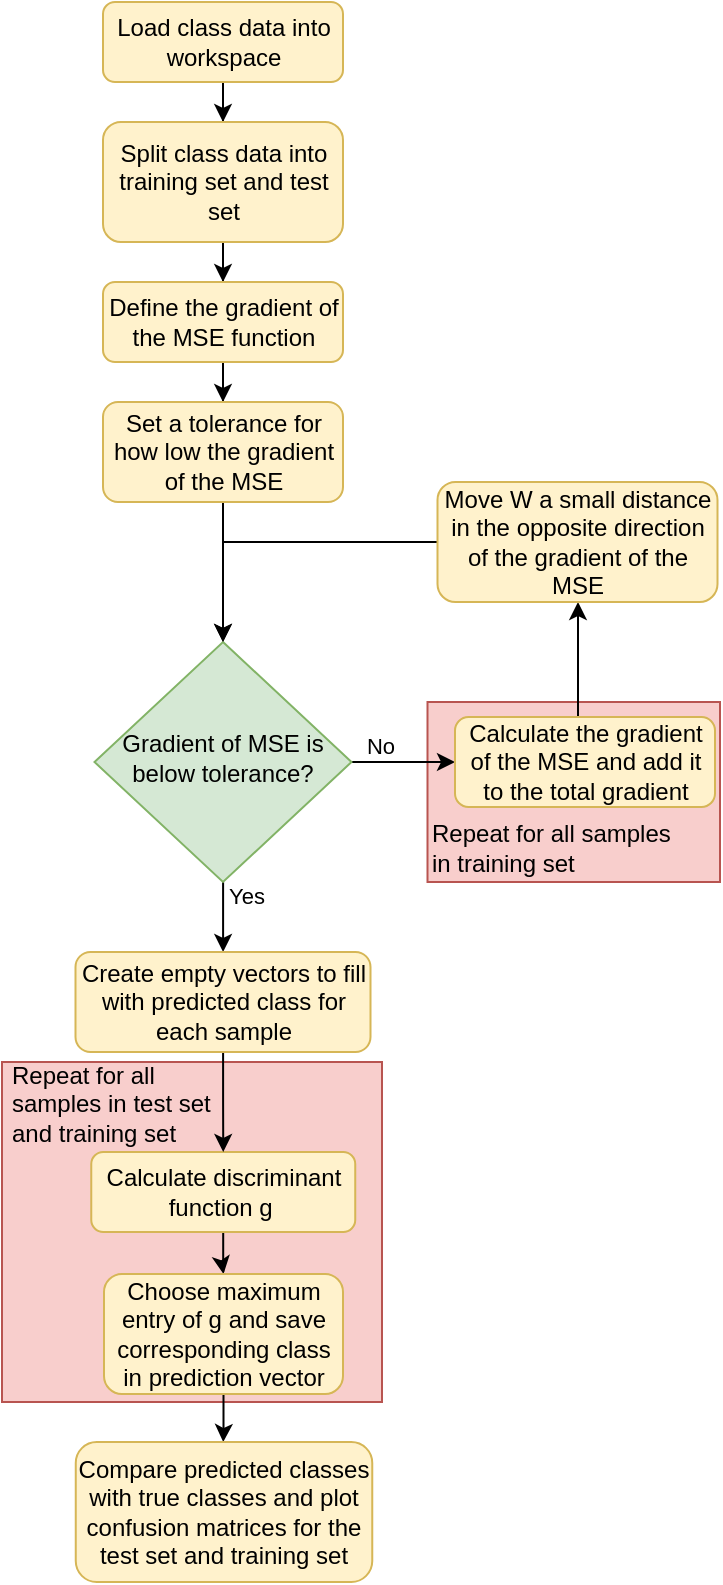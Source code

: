 <mxfile version="12.9.13" type="device"><diagram id="C5RBs43oDa-KdzZeNtuy" name="Page-1"><mxGraphModel dx="2031" dy="1189" grid="1" gridSize="10" guides="1" tooltips="1" connect="1" arrows="1" fold="1" page="1" pageScale="1" pageWidth="827" pageHeight="1169" math="0" shadow="0"><root><mxCell id="WIyWlLk6GJQsqaUBKTNV-0"/><mxCell id="WIyWlLk6GJQsqaUBKTNV-1" parent="WIyWlLk6GJQsqaUBKTNV-0"/><mxCell id="A9Zo3yORv-FePXQi9IEH-36" value="" style="rounded=0;whiteSpace=wrap;html=1;fillColor=#f8cecc;strokeColor=#b85450;" parent="WIyWlLk6GJQsqaUBKTNV-1" vertex="1"><mxGeometry x="111" y="590" width="190" height="170" as="geometry"/></mxCell><mxCell id="A9Zo3yORv-FePXQi9IEH-14" value="" style="rounded=0;whiteSpace=wrap;html=1;fillColor=#f8cecc;strokeColor=#b85450;" parent="WIyWlLk6GJQsqaUBKTNV-1" vertex="1"><mxGeometry x="323.75" y="410" width="146.25" height="90" as="geometry"/></mxCell><mxCell id="A9Zo3yORv-FePXQi9IEH-2" value="" style="edgeStyle=orthogonalEdgeStyle;rounded=0;orthogonalLoop=1;jettySize=auto;html=1;" parent="WIyWlLk6GJQsqaUBKTNV-1" source="WIyWlLk6GJQsqaUBKTNV-3" target="WIyWlLk6GJQsqaUBKTNV-7" edge="1"><mxGeometry relative="1" as="geometry"/></mxCell><mxCell id="WIyWlLk6GJQsqaUBKTNV-3" value="Load class data into workspace" style="rounded=1;whiteSpace=wrap;html=1;fontSize=12;glass=0;strokeWidth=1;shadow=0;fillColor=#fff2cc;strokeColor=#d6b656;" parent="WIyWlLk6GJQsqaUBKTNV-1" vertex="1"><mxGeometry x="161.5" y="60" width="120" height="40" as="geometry"/></mxCell><mxCell id="A9Zo3yORv-FePXQi9IEH-40" style="edgeStyle=orthogonalEdgeStyle;rounded=0;orthogonalLoop=1;jettySize=auto;html=1;entryX=0.5;entryY=0;entryDx=0;entryDy=0;" parent="WIyWlLk6GJQsqaUBKTNV-1" source="WIyWlLk6GJQsqaUBKTNV-7" target="WIyWlLk6GJQsqaUBKTNV-12" edge="1"><mxGeometry relative="1" as="geometry"/></mxCell><mxCell id="WIyWlLk6GJQsqaUBKTNV-7" value="Split class data into training set and test set" style="rounded=1;whiteSpace=wrap;html=1;fontSize=12;glass=0;strokeWidth=1;shadow=0;fillColor=#fff2cc;strokeColor=#d6b656;" parent="WIyWlLk6GJQsqaUBKTNV-1" vertex="1"><mxGeometry x="161.5" y="120" width="120" height="60" as="geometry"/></mxCell><mxCell id="A9Zo3yORv-FePXQi9IEH-32" style="edgeStyle=orthogonalEdgeStyle;rounded=0;orthogonalLoop=1;jettySize=auto;html=1;entryX=0.5;entryY=0;entryDx=0;entryDy=0;" parent="WIyWlLk6GJQsqaUBKTNV-1" source="WIyWlLk6GJQsqaUBKTNV-11" target="A9Zo3yORv-FePXQi9IEH-26" edge="1"><mxGeometry relative="1" as="geometry"/></mxCell><mxCell id="WIyWlLk6GJQsqaUBKTNV-11" value="Calculate discriminant function g&amp;nbsp;" style="rounded=1;whiteSpace=wrap;html=1;fontSize=12;glass=0;strokeWidth=1;shadow=0;fillColor=#fff2cc;strokeColor=#d6b656;" parent="WIyWlLk6GJQsqaUBKTNV-1" vertex="1"><mxGeometry x="155.63" y="635" width="131.99" height="40" as="geometry"/></mxCell><mxCell id="A9Zo3yORv-FePXQi9IEH-5" value="" style="edgeStyle=orthogonalEdgeStyle;rounded=0;orthogonalLoop=1;jettySize=auto;html=1;" parent="WIyWlLk6GJQsqaUBKTNV-1" source="WIyWlLk6GJQsqaUBKTNV-12" target="A9Zo3yORv-FePXQi9IEH-4" edge="1"><mxGeometry relative="1" as="geometry"/></mxCell><mxCell id="WIyWlLk6GJQsqaUBKTNV-12" value="Define the gradient of the MSE function" style="rounded=1;whiteSpace=wrap;html=1;fontSize=12;glass=0;strokeWidth=1;shadow=0;fillColor=#fff2cc;strokeColor=#d6b656;" parent="WIyWlLk6GJQsqaUBKTNV-1" vertex="1"><mxGeometry x="161.5" y="200" width="120" height="40" as="geometry"/></mxCell><mxCell id="BkN6PPLH_KM47cGmYp3M-5" style="edgeStyle=orthogonalEdgeStyle;rounded=0;orthogonalLoop=1;jettySize=auto;html=1;entryX=0.5;entryY=0;entryDx=0;entryDy=0;" edge="1" parent="WIyWlLk6GJQsqaUBKTNV-1" source="A9Zo3yORv-FePXQi9IEH-4" target="A9Zo3yORv-FePXQi9IEH-6"><mxGeometry relative="1" as="geometry"/></mxCell><mxCell id="A9Zo3yORv-FePXQi9IEH-4" value="Set a tolerance for how low the gradient of the MSE" style="rounded=1;whiteSpace=wrap;html=1;fontSize=12;glass=0;strokeWidth=1;shadow=0;fillColor=#fff2cc;strokeColor=#d6b656;" parent="WIyWlLk6GJQsqaUBKTNV-1" vertex="1"><mxGeometry x="161.5" y="260" width="120" height="50" as="geometry"/></mxCell><mxCell id="A9Zo3yORv-FePXQi9IEH-19" style="edgeStyle=orthogonalEdgeStyle;rounded=0;orthogonalLoop=1;jettySize=auto;html=1;entryX=0;entryY=0.5;entryDx=0;entryDy=0;" parent="WIyWlLk6GJQsqaUBKTNV-1" source="A9Zo3yORv-FePXQi9IEH-6" target="A9Zo3yORv-FePXQi9IEH-10" edge="1"><mxGeometry relative="1" as="geometry"/></mxCell><mxCell id="A9Zo3yORv-FePXQi9IEH-20" value="No" style="edgeLabel;html=1;align=center;verticalAlign=middle;resizable=0;points=[];labelBackgroundColor=none;" parent="A9Zo3yORv-FePXQi9IEH-19" vertex="1" connectable="0"><mxGeometry x="-0.796" y="1" relative="1" as="geometry"><mxPoint x="8.22" y="-7" as="offset"/></mxGeometry></mxCell><mxCell id="A9Zo3yORv-FePXQi9IEH-28" value="" style="edgeStyle=orthogonalEdgeStyle;rounded=0;orthogonalLoop=1;jettySize=auto;html=1;" parent="WIyWlLk6GJQsqaUBKTNV-1" source="A9Zo3yORv-FePXQi9IEH-6" target="A9Zo3yORv-FePXQi9IEH-27" edge="1"><mxGeometry relative="1" as="geometry"/></mxCell><mxCell id="A9Zo3yORv-FePXQi9IEH-29" value="Yes" style="edgeLabel;html=1;align=center;verticalAlign=middle;resizable=0;points=[];labelBackgroundColor=none;" parent="A9Zo3yORv-FePXQi9IEH-28" vertex="1" connectable="0"><mxGeometry x="-0.761" y="1" relative="1" as="geometry"><mxPoint x="10.5" y="0.95" as="offset"/></mxGeometry></mxCell><mxCell id="A9Zo3yORv-FePXQi9IEH-6" value="Gradient of MSE is below tolerance?" style="rhombus;whiteSpace=wrap;html=1;shadow=0;fontFamily=Helvetica;fontSize=12;align=center;strokeWidth=1;spacing=6;spacingTop=-4;fillColor=#d5e8d4;strokeColor=#82b366;" parent="WIyWlLk6GJQsqaUBKTNV-1" vertex="1"><mxGeometry x="157.25" y="380" width="128.5" height="120" as="geometry"/></mxCell><mxCell id="A9Zo3yORv-FePXQi9IEH-23" value="" style="edgeStyle=orthogonalEdgeStyle;rounded=0;orthogonalLoop=1;jettySize=auto;html=1;" parent="WIyWlLk6GJQsqaUBKTNV-1" source="A9Zo3yORv-FePXQi9IEH-10" target="A9Zo3yORv-FePXQi9IEH-15" edge="1"><mxGeometry relative="1" as="geometry"><Array as="points"><mxPoint x="399" y="380"/><mxPoint x="399" y="380"/></Array></mxGeometry></mxCell><mxCell id="A9Zo3yORv-FePXQi9IEH-10" value="Calculate the gradient of the MSE and add it to the total gradient" style="rounded=1;whiteSpace=wrap;html=1;fontSize=12;glass=0;strokeWidth=1;shadow=0;fillColor=#fff2cc;strokeColor=#d6b656;" parent="WIyWlLk6GJQsqaUBKTNV-1" vertex="1"><mxGeometry x="337.5" y="417.5" width="130" height="45" as="geometry"/></mxCell><mxCell id="BkN6PPLH_KM47cGmYp3M-1" style="edgeStyle=orthogonalEdgeStyle;rounded=0;orthogonalLoop=1;jettySize=auto;html=1;exitX=0;exitY=0.5;exitDx=0;exitDy=0;entryX=0.5;entryY=0;entryDx=0;entryDy=0;" edge="1" parent="WIyWlLk6GJQsqaUBKTNV-1" source="A9Zo3yORv-FePXQi9IEH-15" target="A9Zo3yORv-FePXQi9IEH-6"><mxGeometry relative="1" as="geometry"><Array as="points"><mxPoint x="222" y="330"/></Array></mxGeometry></mxCell><mxCell id="A9Zo3yORv-FePXQi9IEH-15" value="Move W a small distance in the opposite direction of the gradient of the MSE" style="rounded=1;whiteSpace=wrap;html=1;fontSize=12;glass=0;strokeWidth=1;shadow=0;fillColor=#fff2cc;strokeColor=#d6b656;" parent="WIyWlLk6GJQsqaUBKTNV-1" vertex="1"><mxGeometry x="328.75" y="300" width="140" height="60" as="geometry"/></mxCell><mxCell id="A9Zo3yORv-FePXQi9IEH-18" value="Repeat for all samples in training set&amp;nbsp;" style="text;html=1;strokeColor=none;fillColor=none;align=left;verticalAlign=middle;whiteSpace=wrap;rounded=0;" parent="WIyWlLk6GJQsqaUBKTNV-1" vertex="1"><mxGeometry x="323.75" y="473" width="126" height="20" as="geometry"/></mxCell><mxCell id="A9Zo3yORv-FePXQi9IEH-38" style="edgeStyle=orthogonalEdgeStyle;rounded=0;orthogonalLoop=1;jettySize=auto;html=1;entryX=0.5;entryY=0;entryDx=0;entryDy=0;" parent="WIyWlLk6GJQsqaUBKTNV-1" source="A9Zo3yORv-FePXQi9IEH-26" target="A9Zo3yORv-FePXQi9IEH-35" edge="1"><mxGeometry relative="1" as="geometry"/></mxCell><mxCell id="A9Zo3yORv-FePXQi9IEH-26" value="Choose maximum entry of g and save corresponding class in prediction vector" style="rounded=1;whiteSpace=wrap;html=1;fontSize=12;glass=0;strokeWidth=1;shadow=0;fillColor=#fff2cc;strokeColor=#d6b656;" parent="WIyWlLk6GJQsqaUBKTNV-1" vertex="1"><mxGeometry x="162" y="696" width="119.5" height="60" as="geometry"/></mxCell><mxCell id="A9Zo3yORv-FePXQi9IEH-31" style="edgeStyle=orthogonalEdgeStyle;rounded=0;orthogonalLoop=1;jettySize=auto;html=1;entryX=0.5;entryY=0;entryDx=0;entryDy=0;" parent="WIyWlLk6GJQsqaUBKTNV-1" source="A9Zo3yORv-FePXQi9IEH-27" target="WIyWlLk6GJQsqaUBKTNV-11" edge="1"><mxGeometry relative="1" as="geometry"/></mxCell><mxCell id="A9Zo3yORv-FePXQi9IEH-27" value="Create empty vectors to fill with predicted class for each sample" style="rounded=1;whiteSpace=wrap;html=1;fontSize=12;glass=0;strokeWidth=1;shadow=0;fillColor=#fff2cc;strokeColor=#d6b656;" parent="WIyWlLk6GJQsqaUBKTNV-1" vertex="1"><mxGeometry x="147.75" y="535" width="147.5" height="50" as="geometry"/></mxCell><mxCell id="A9Zo3yORv-FePXQi9IEH-35" value="Compare predicted classes with true classes and plot confusion matrix" style="rounded=1;whiteSpace=wrap;html=1;fontSize=12;glass=0;strokeWidth=1;shadow=0;" parent="WIyWlLk6GJQsqaUBKTNV-1" vertex="1"><mxGeometry x="152.25" y="780" width="138.75" height="60" as="geometry"/></mxCell><mxCell id="A9Zo3yORv-FePXQi9IEH-37" value="Repeat for all samples in test set and training set" style="text;html=1;strokeColor=none;fillColor=none;align=left;verticalAlign=middle;whiteSpace=wrap;rounded=0;labelBackgroundColor=none;" parent="WIyWlLk6GJQsqaUBKTNV-1" vertex="1"><mxGeometry x="114" y="601" width="120" height="20" as="geometry"/></mxCell><mxCell id="A9Zo3yORv-FePXQi9IEH-41" value="Compare predicted classes with true classes and plot confusion matrices for the test set and training set" style="rounded=1;whiteSpace=wrap;html=1;fontSize=12;glass=0;strokeWidth=1;shadow=0;fillColor=#fff2cc;strokeColor=#d6b656;" parent="WIyWlLk6GJQsqaUBKTNV-1" vertex="1"><mxGeometry x="147.88" y="780" width="148.25" height="70" as="geometry"/></mxCell></root></mxGraphModel></diagram></mxfile>